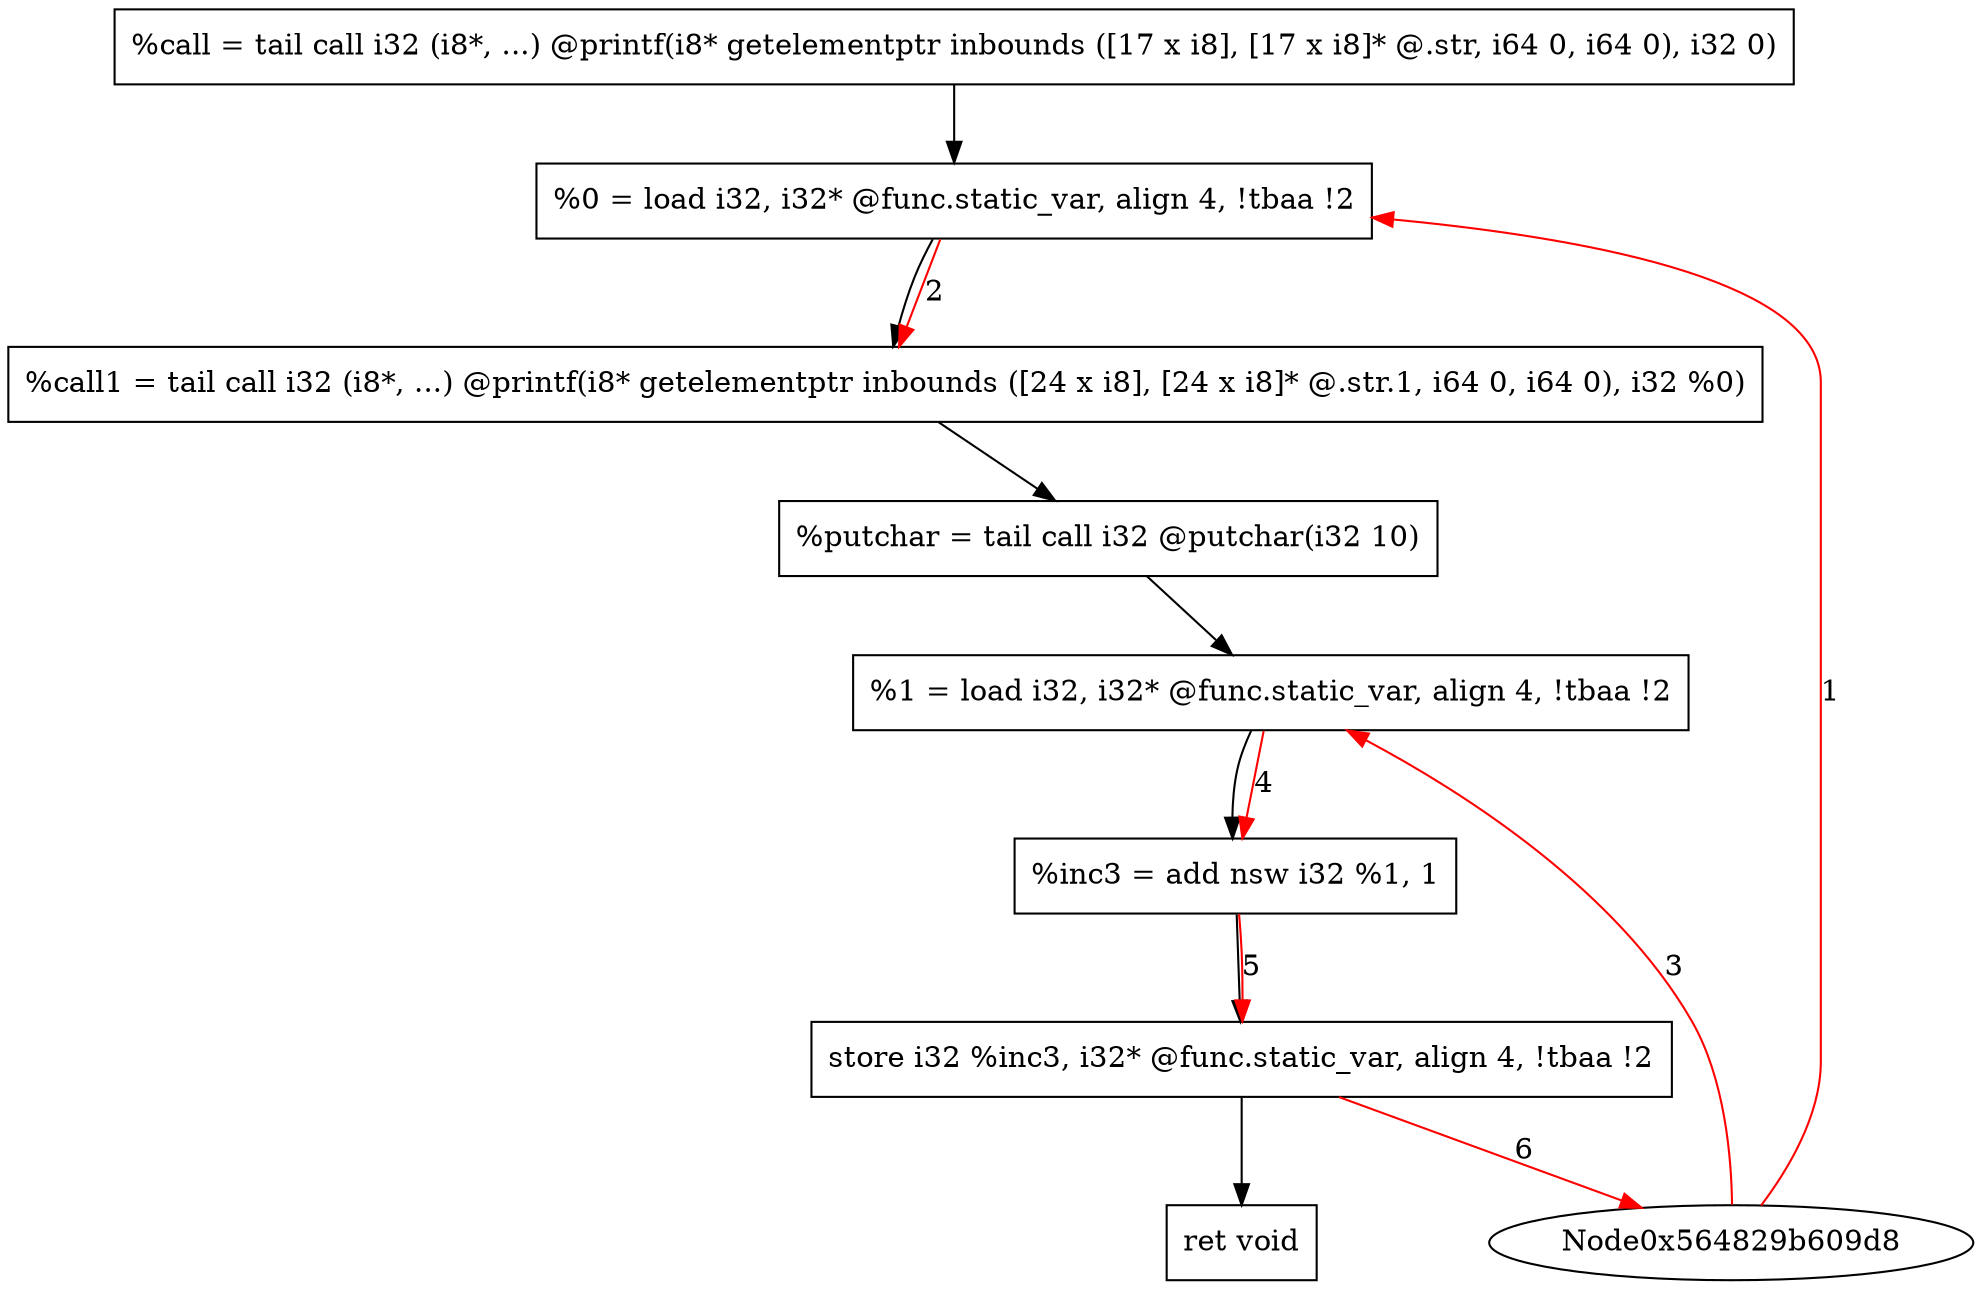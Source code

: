 digraph "CDFG for'func' function" {
	Node0x564829b62e38[shape=record, label="  %call = tail call i32 (i8*, ...) @printf(i8* getelementptr inbounds ([17 x i8], [17 x i8]* @.str, i64 0, i64 0), i32 0)"]
	Node0x564829b62f48[shape=record, label="  %0 = load i32, i32* @func.static_var, align 4, !tbaa !2"]
	Node0x564829b63f48[shape=record, label="  %call1 = tail call i32 (i8*, ...) @printf(i8* getelementptr inbounds ([24 x i8], [24 x i8]* @.str.1, i64 0, i64 0), i32 %0)"]
	Node0x564829b640d0[shape=record, label="  %putchar = tail call i32 @putchar(i32 10)"]
	Node0x564829b641d8[shape=record, label="  %1 = load i32, i32* @func.static_var, align 4, !tbaa !2"]
	Node0x564829b64880[shape=record, label="  %inc3 = add nsw i32 %1, 1"]
	Node0x564829b64920[shape=record, label="  store i32 %inc3, i32* @func.static_var, align 4, !tbaa !2"]
	Node0x564829b64970[shape=record, label="  ret void"]
	Node0x564829b62e38 -> Node0x564829b62f48
	Node0x564829b62f48 -> Node0x564829b63f48
	Node0x564829b63f48 -> Node0x564829b640d0
	Node0x564829b640d0 -> Node0x564829b641d8
	Node0x564829b641d8 -> Node0x564829b64880
	Node0x564829b64880 -> Node0x564829b64920
	Node0x564829b64920 -> Node0x564829b64970
edge [color=red]
	Node0x564829b609d8 -> Node0x564829b62f48[label="1"]
	Node0x564829b62f48 -> Node0x564829b63f48[label="2"]
	Node0x564829b609d8 -> Node0x564829b641d8[label="3"]
	Node0x564829b641d8 -> Node0x564829b64880[label="4"]
	Node0x564829b64880 -> Node0x564829b64920[label="5"]
	Node0x564829b64920 -> Node0x564829b609d8[label="6"]
}
